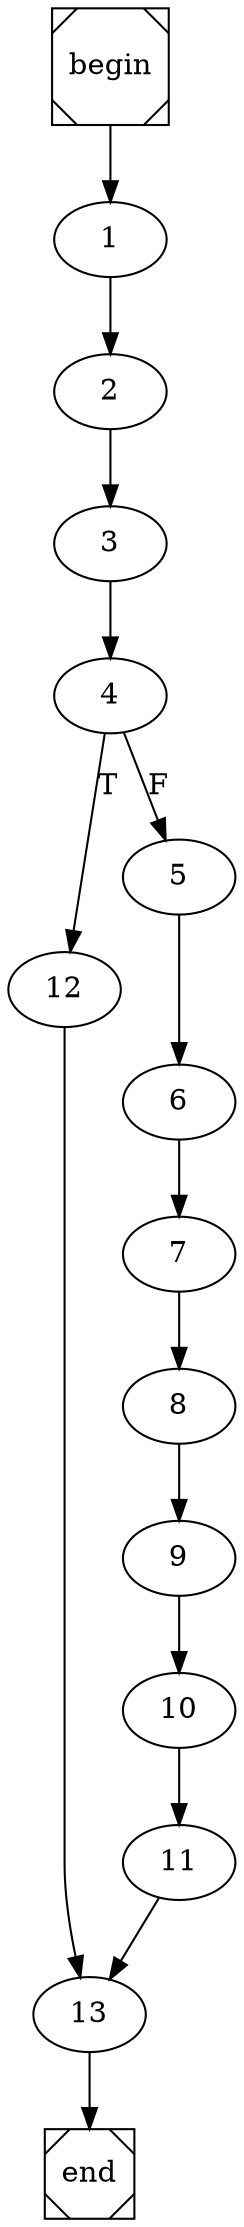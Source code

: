 digraph cfg {
	begin [shape=Msquare];
	end [shape=Msquare];
	begin -> 1;	1 -> 2;	2 -> 3;	3 -> 4;	4 -> 12[label=T];	4 -> 5[label=F];	5 -> 6;	6 -> 7;	7 -> 8;	8 -> 9;	9 -> 10;	10 -> 11;	11 -> 13;	12 -> 13;	13 -> end;}
